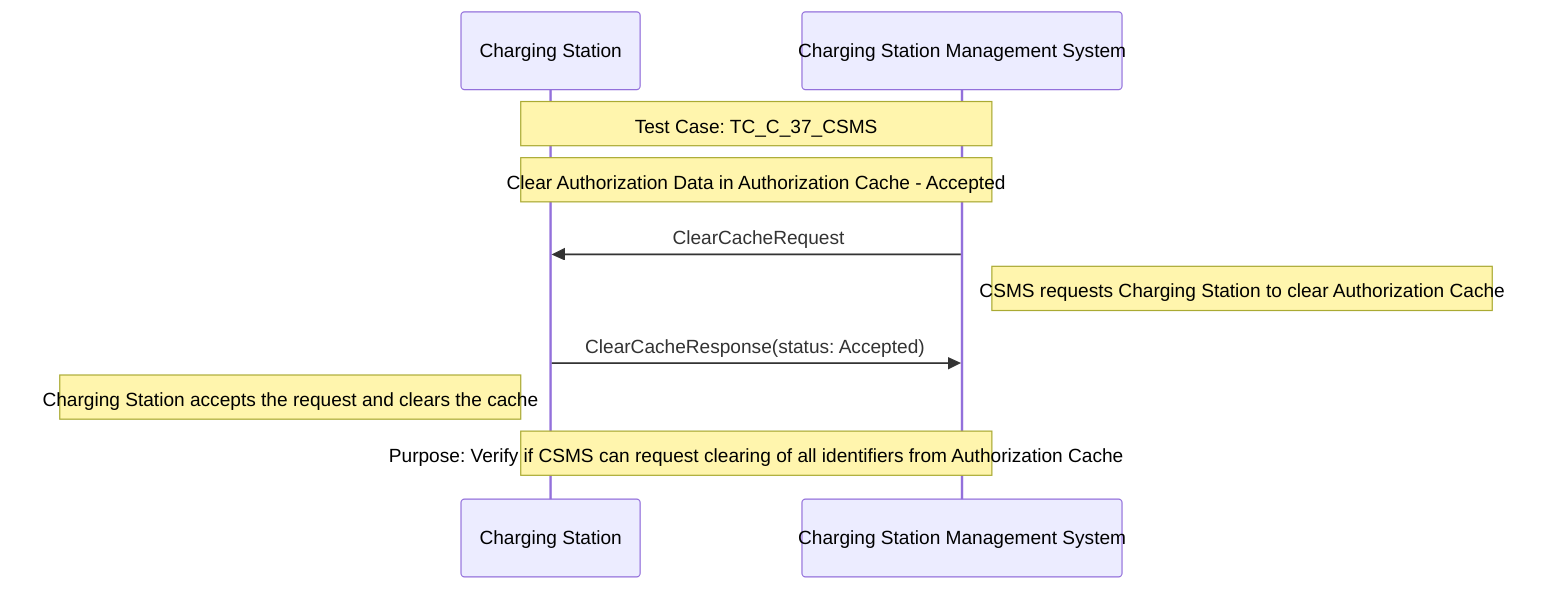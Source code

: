 sequenceDiagram
    participant CS as Charging Station
    participant CSMS as Charging Station Management System
    
    Note over CS,CSMS: Test Case: TC_C_37_CSMS
    Note over CS,CSMS: Clear Authorization Data in Authorization Cache - Accepted
    
    CSMS->>CS: ClearCacheRequest
    Note right of CSMS: CSMS requests Charging Station to clear Authorization Cache
    
    CS->>CSMS: ClearCacheResponse(status: Accepted)
    Note left of CS: Charging Station accepts the request and clears the cache

    Note over CS,CSMS: Purpose: Verify if CSMS can request clearing of all identifiers from Authorization Cache